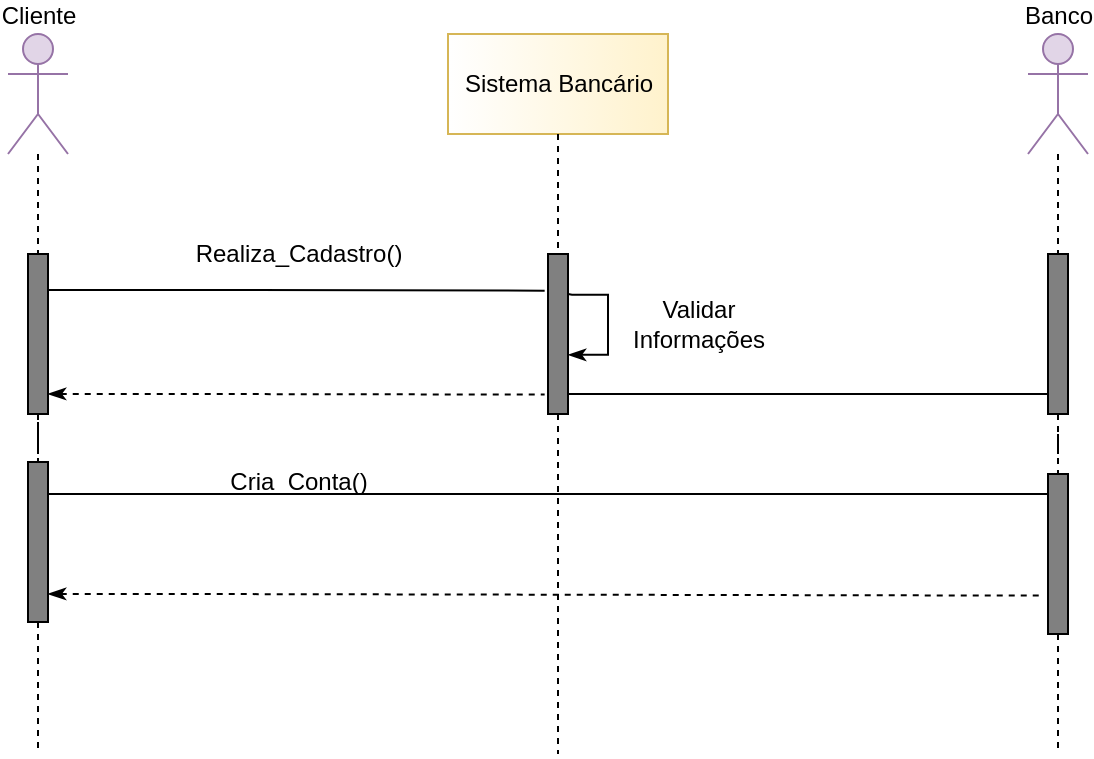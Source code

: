 <mxfile version="14.6.2" type="device"><diagram id="7ZQ9p-djC7rTeyG-mzFS" name="Page-1"><mxGraphModel dx="1185" dy="595" grid="1" gridSize="10" guides="1" tooltips="1" connect="1" arrows="1" fold="1" page="1" pageScale="1" pageWidth="1169" pageHeight="827" math="0" shadow="0"><root><mxCell id="0"/><mxCell id="1" parent="0"/><mxCell id="Z1VFAV9eIdt64_FhZOng-7" style="edgeStyle=orthogonalEdgeStyle;rounded=0;orthogonalLoop=1;jettySize=auto;html=1;dashed=1;endArrow=none;endFill=0;startArrow=none;" edge="1" parent="1" source="Z1VFAV9eIdt64_FhZOng-35"><mxGeometry relative="1" as="geometry"><mxPoint x="295" y="520" as="targetPoint"/></mxGeometry></mxCell><mxCell id="Z1VFAV9eIdt64_FhZOng-1" value="Cliente" style="shape=umlActor;verticalLabelPosition=top;verticalAlign=bottom;html=1;labelPosition=center;align=center;fillColor=#e1d5e7;strokeColor=#9673a6;" vertex="1" parent="1"><mxGeometry x="280" y="160" width="30" height="60" as="geometry"/></mxCell><mxCell id="Z1VFAV9eIdt64_FhZOng-8" style="edgeStyle=orthogonalEdgeStyle;rounded=0;orthogonalLoop=1;jettySize=auto;html=1;dashed=1;endArrow=none;endFill=0;startArrow=none;" edge="1" parent="1" source="Z1VFAV9eIdt64_FhZOng-16"><mxGeometry relative="1" as="geometry"><mxPoint x="555" y="520" as="targetPoint"/></mxGeometry></mxCell><mxCell id="Z1VFAV9eIdt64_FhZOng-6" value="Sistema Bancário" style="html=1;fillColor=#fff2cc;strokeColor=#d6b656;gradientColor=#ffffff;gradientDirection=west;" vertex="1" parent="1"><mxGeometry x="500" y="160" width="110" height="50" as="geometry"/></mxCell><mxCell id="Z1VFAV9eIdt64_FhZOng-15" style="edgeStyle=orthogonalEdgeStyle;rounded=0;orthogonalLoop=1;jettySize=auto;html=1;endArrow=none;endFill=0;entryX=-0.167;entryY=0.479;entryDx=0;entryDy=0;entryPerimeter=0;" edge="1" parent="1"><mxGeometry relative="1" as="geometry"><mxPoint x="548.33" y="288.32" as="targetPoint"/><mxPoint x="300" y="288.029" as="sourcePoint"/><Array as="points"><mxPoint x="370" y="288"/><mxPoint x="370" y="288"/></Array></mxGeometry></mxCell><mxCell id="Z1VFAV9eIdt64_FhZOng-13" value="" style="html=1;points=[];perimeter=orthogonalPerimeter;fillColor=#808080;" vertex="1" parent="1"><mxGeometry x="290" y="270" width="10" height="80" as="geometry"/></mxCell><mxCell id="Z1VFAV9eIdt64_FhZOng-14" value="" style="edgeStyle=orthogonalEdgeStyle;rounded=0;orthogonalLoop=1;jettySize=auto;html=1;dashed=1;endArrow=none;endFill=0;" edge="1" parent="1" source="Z1VFAV9eIdt64_FhZOng-1" target="Z1VFAV9eIdt64_FhZOng-13"><mxGeometry relative="1" as="geometry"><mxPoint x="295" y="640" as="targetPoint"/><mxPoint x="295" y="220" as="sourcePoint"/></mxGeometry></mxCell><mxCell id="Z1VFAV9eIdt64_FhZOng-16" value="" style="html=1;points=[];perimeter=orthogonalPerimeter;fillColor=#808080;" vertex="1" parent="1"><mxGeometry x="550" y="270" width="10" height="80" as="geometry"/></mxCell><mxCell id="Z1VFAV9eIdt64_FhZOng-17" value="" style="edgeStyle=orthogonalEdgeStyle;rounded=0;orthogonalLoop=1;jettySize=auto;html=1;dashed=1;endArrow=none;endFill=0;" edge="1" parent="1" source="Z1VFAV9eIdt64_FhZOng-6" target="Z1VFAV9eIdt64_FhZOng-16"><mxGeometry relative="1" as="geometry"><mxPoint x="555" y="640.833" as="targetPoint"/><mxPoint x="555" y="210" as="sourcePoint"/></mxGeometry></mxCell><mxCell id="Z1VFAV9eIdt64_FhZOng-20" value="Cria_Conta()" style="text;html=1;align=center;verticalAlign=middle;resizable=0;points=[];autosize=1;strokeColor=none;" vertex="1" parent="1"><mxGeometry x="380" y="374" width="90" height="20" as="geometry"/></mxCell><mxCell id="Z1VFAV9eIdt64_FhZOng-24" style="edgeStyle=orthogonalEdgeStyle;rounded=0;orthogonalLoop=1;jettySize=auto;html=1;endArrow=none;endFill=0;entryX=1.003;entryY=0.12;entryDx=0;entryDy=0;entryPerimeter=0;startArrow=classicThin;startFill=1;" edge="1" parent="1"><mxGeometry relative="1" as="geometry"><mxPoint x="560.03" y="290.0" as="targetPoint"/><mxPoint x="560" y="320.429" as="sourcePoint"/><Array as="points"><mxPoint x="580" y="320.4"/><mxPoint x="580" y="290.4"/><mxPoint x="562" y="290.4"/></Array></mxGeometry></mxCell><mxCell id="Z1VFAV9eIdt64_FhZOng-25" value="Validar &lt;br&gt;Informações" style="text;html=1;align=center;verticalAlign=middle;resizable=0;points=[];autosize=1;strokeColor=none;" vertex="1" parent="1"><mxGeometry x="585" y="290" width="80" height="30" as="geometry"/></mxCell><mxCell id="Z1VFAV9eIdt64_FhZOng-26" style="edgeStyle=orthogonalEdgeStyle;rounded=0;orthogonalLoop=1;jettySize=auto;html=1;endArrow=none;endFill=0;entryX=-0.167;entryY=0.479;entryDx=0;entryDy=0;entryPerimeter=0;startArrow=classicThin;startFill=1;dashed=1;" edge="1" parent="1"><mxGeometry relative="1" as="geometry"><mxPoint x="548.33" y="340.29" as="targetPoint"/><mxPoint x="300" y="339.999" as="sourcePoint"/><Array as="points"><mxPoint x="370" y="339.97"/><mxPoint x="370" y="339.97"/></Array></mxGeometry></mxCell><mxCell id="Z1VFAV9eIdt64_FhZOng-27" style="edgeStyle=orthogonalEdgeStyle;rounded=0;orthogonalLoop=1;jettySize=auto;html=1;dashed=1;endArrow=none;endFill=0;startArrow=none;" edge="1" parent="1" source="Z1VFAV9eIdt64_FhZOng-37"><mxGeometry relative="1" as="geometry"><mxPoint x="805" y="520" as="targetPoint"/></mxGeometry></mxCell><mxCell id="Z1VFAV9eIdt64_FhZOng-28" value="Banco" style="shape=umlActor;verticalLabelPosition=top;verticalAlign=bottom;html=1;labelPosition=center;align=center;fillColor=#e1d5e7;strokeColor=#9673a6;" vertex="1" parent="1"><mxGeometry x="790" y="160" width="30" height="60" as="geometry"/></mxCell><mxCell id="Z1VFAV9eIdt64_FhZOng-29" value="" style="html=1;points=[];perimeter=orthogonalPerimeter;fillColor=#808080;" vertex="1" parent="1"><mxGeometry x="800" y="270" width="10" height="80" as="geometry"/></mxCell><mxCell id="Z1VFAV9eIdt64_FhZOng-30" value="" style="edgeStyle=orthogonalEdgeStyle;rounded=0;orthogonalLoop=1;jettySize=auto;html=1;dashed=1;endArrow=none;endFill=0;" edge="1" parent="1" source="Z1VFAV9eIdt64_FhZOng-28" target="Z1VFAV9eIdt64_FhZOng-29"><mxGeometry relative="1" as="geometry"><mxPoint x="805" y="640" as="targetPoint"/><mxPoint x="805" y="220" as="sourcePoint"/></mxGeometry></mxCell><mxCell id="Z1VFAV9eIdt64_FhZOng-33" style="edgeStyle=orthogonalEdgeStyle;rounded=0;orthogonalLoop=1;jettySize=auto;html=1;endArrow=none;endFill=0;" edge="1" parent="1"><mxGeometry relative="1" as="geometry"><mxPoint x="800" y="340" as="targetPoint"/><mxPoint x="560" y="340.029" as="sourcePoint"/><Array as="points"><mxPoint x="630" y="340"/><mxPoint x="630" y="340"/></Array></mxGeometry></mxCell><mxCell id="Z1VFAV9eIdt64_FhZOng-34" value="Realiza_Cadastro()" style="text;html=1;align=center;verticalAlign=middle;resizable=0;points=[];autosize=1;strokeColor=none;" vertex="1" parent="1"><mxGeometry x="365" y="260" width="120" height="20" as="geometry"/></mxCell><mxCell id="Z1VFAV9eIdt64_FhZOng-39" style="edgeStyle=orthogonalEdgeStyle;rounded=0;orthogonalLoop=1;jettySize=auto;html=1;entryX=0;entryY=0.425;entryDx=0;entryDy=0;entryPerimeter=0;startArrow=none;startFill=0;endArrow=none;endFill=0;" edge="1" parent="1" source="Z1VFAV9eIdt64_FhZOng-35" target="Z1VFAV9eIdt64_FhZOng-37"><mxGeometry relative="1" as="geometry"><Array as="points"><mxPoint x="800" y="390"/></Array></mxGeometry></mxCell><mxCell id="Z1VFAV9eIdt64_FhZOng-35" value="" style="html=1;points=[];perimeter=orthogonalPerimeter;fillColor=#808080;" vertex="1" parent="1"><mxGeometry x="290" y="374" width="10" height="80" as="geometry"/></mxCell><mxCell id="Z1VFAV9eIdt64_FhZOng-36" value="" style="edgeStyle=orthogonalEdgeStyle;rounded=0;orthogonalLoop=1;jettySize=auto;html=1;dashed=1;endArrow=none;endFill=0;startArrow=none;" edge="1" parent="1" source="Z1VFAV9eIdt64_FhZOng-13" target="Z1VFAV9eIdt64_FhZOng-35"><mxGeometry relative="1" as="geometry"><mxPoint x="295" y="640" as="targetPoint"/><mxPoint x="295" y="350" as="sourcePoint"/></mxGeometry></mxCell><mxCell id="Z1VFAV9eIdt64_FhZOng-37" value="" style="html=1;points=[];perimeter=orthogonalPerimeter;fillColor=#808080;" vertex="1" parent="1"><mxGeometry x="800" y="380" width="10" height="80" as="geometry"/></mxCell><mxCell id="Z1VFAV9eIdt64_FhZOng-38" value="" style="edgeStyle=orthogonalEdgeStyle;rounded=0;orthogonalLoop=1;jettySize=auto;html=1;dashed=1;endArrow=none;endFill=0;startArrow=none;" edge="1" parent="1" source="Z1VFAV9eIdt64_FhZOng-29" target="Z1VFAV9eIdt64_FhZOng-37"><mxGeometry relative="1" as="geometry"><mxPoint x="805" y="640" as="targetPoint"/><mxPoint x="805" y="350" as="sourcePoint"/></mxGeometry></mxCell><mxCell id="Z1VFAV9eIdt64_FhZOng-40" style="edgeStyle=orthogonalEdgeStyle;rounded=0;orthogonalLoop=1;jettySize=auto;html=1;endArrow=none;endFill=0;entryX=-0.167;entryY=0.76;entryDx=0;entryDy=0;entryPerimeter=0;startArrow=classicThin;startFill=1;dashed=1;" edge="1" parent="1" target="Z1VFAV9eIdt64_FhZOng-37"><mxGeometry relative="1" as="geometry"><mxPoint x="548.33" y="440.29" as="targetPoint"/><mxPoint x="300" y="439.999" as="sourcePoint"/><Array as="points"><mxPoint x="370" y="440"/></Array></mxGeometry></mxCell></root></mxGraphModel></diagram></mxfile>